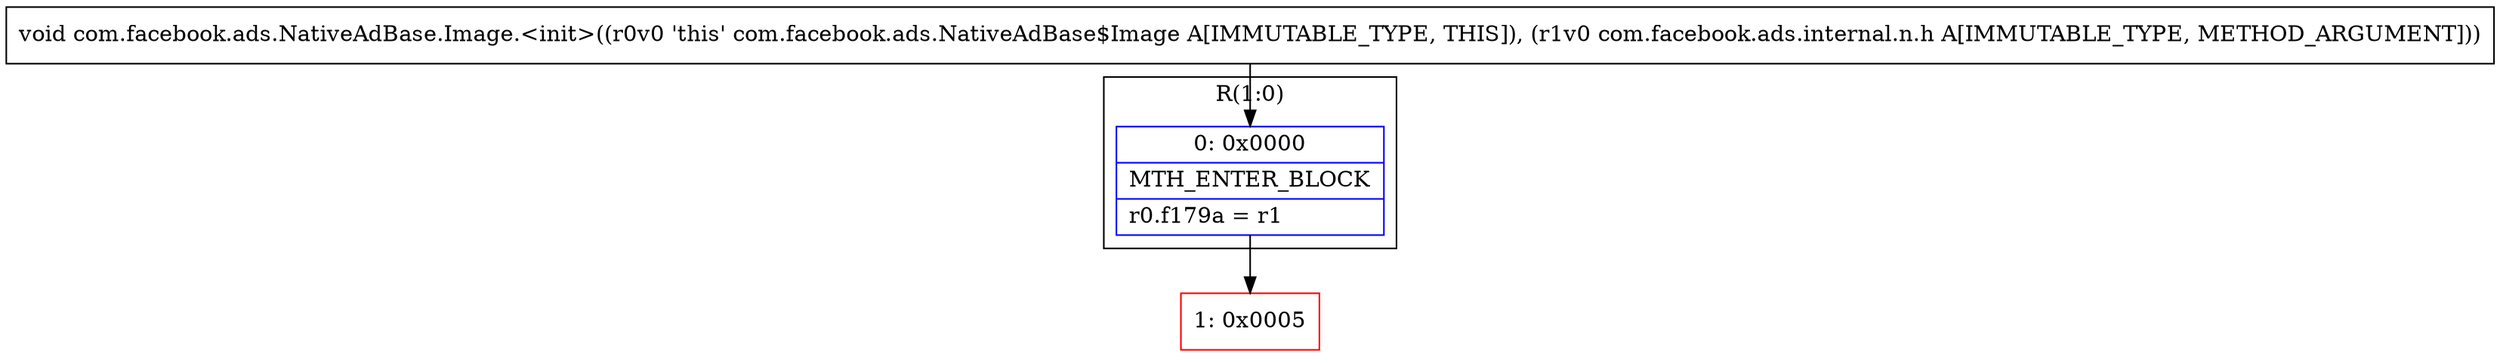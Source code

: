 digraph "CFG forcom.facebook.ads.NativeAdBase.Image.\<init\>(Lcom\/facebook\/ads\/internal\/n\/h;)V" {
subgraph cluster_Region_1883051754 {
label = "R(1:0)";
node [shape=record,color=blue];
Node_0 [shape=record,label="{0\:\ 0x0000|MTH_ENTER_BLOCK\l|r0.f179a = r1\l}"];
}
Node_1 [shape=record,color=red,label="{1\:\ 0x0005}"];
MethodNode[shape=record,label="{void com.facebook.ads.NativeAdBase.Image.\<init\>((r0v0 'this' com.facebook.ads.NativeAdBase$Image A[IMMUTABLE_TYPE, THIS]), (r1v0 com.facebook.ads.internal.n.h A[IMMUTABLE_TYPE, METHOD_ARGUMENT])) }"];
MethodNode -> Node_0;
Node_0 -> Node_1;
}

